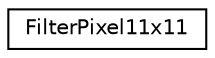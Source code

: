 digraph "Graphical Class Hierarchy"
{
  edge [fontname="Helvetica",fontsize="10",labelfontname="Helvetica",labelfontsize="10"];
  node [fontname="Helvetica",fontsize="10",shape=record];
  rankdir="LR";
  Node1 [label="FilterPixel11x11",height=0.2,width=0.4,color="black", fillcolor="white", style="filled",URL="$struct_filter_pixel11x11.html"];
}

